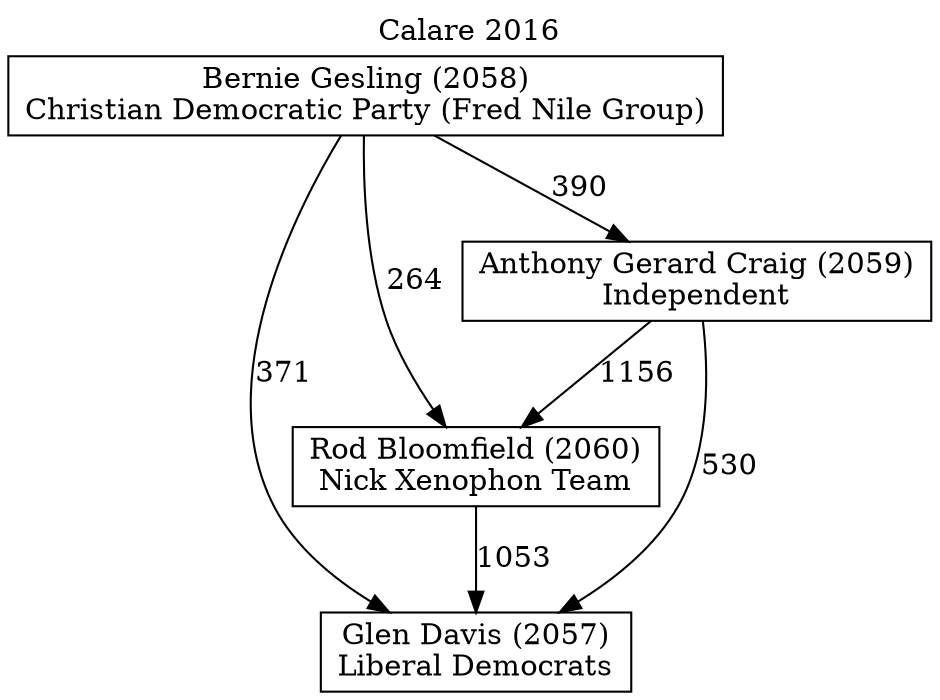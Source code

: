 // House preference flow
digraph "Glen Davis (2057)_Calare_2016" {
	graph [label="Calare 2016" labelloc=t mclimit=10]
	node [shape=box]
	"Glen Davis (2057)" [label="Glen Davis (2057)
Liberal Democrats"]
	"Rod Bloomfield (2060)" [label="Rod Bloomfield (2060)
Nick Xenophon Team"]
	"Anthony Gerard Craig (2059)" [label="Anthony Gerard Craig (2059)
Independent"]
	"Bernie Gesling (2058)" [label="Bernie Gesling (2058)
Christian Democratic Party (Fred Nile Group)"]
	"Rod Bloomfield (2060)" -> "Glen Davis (2057)" [label=1053]
	"Anthony Gerard Craig (2059)" -> "Rod Bloomfield (2060)" [label=1156]
	"Bernie Gesling (2058)" -> "Anthony Gerard Craig (2059)" [label=390]
	"Anthony Gerard Craig (2059)" -> "Glen Davis (2057)" [label=530]
	"Bernie Gesling (2058)" -> "Glen Davis (2057)" [label=371]
	"Bernie Gesling (2058)" -> "Rod Bloomfield (2060)" [label=264]
}
